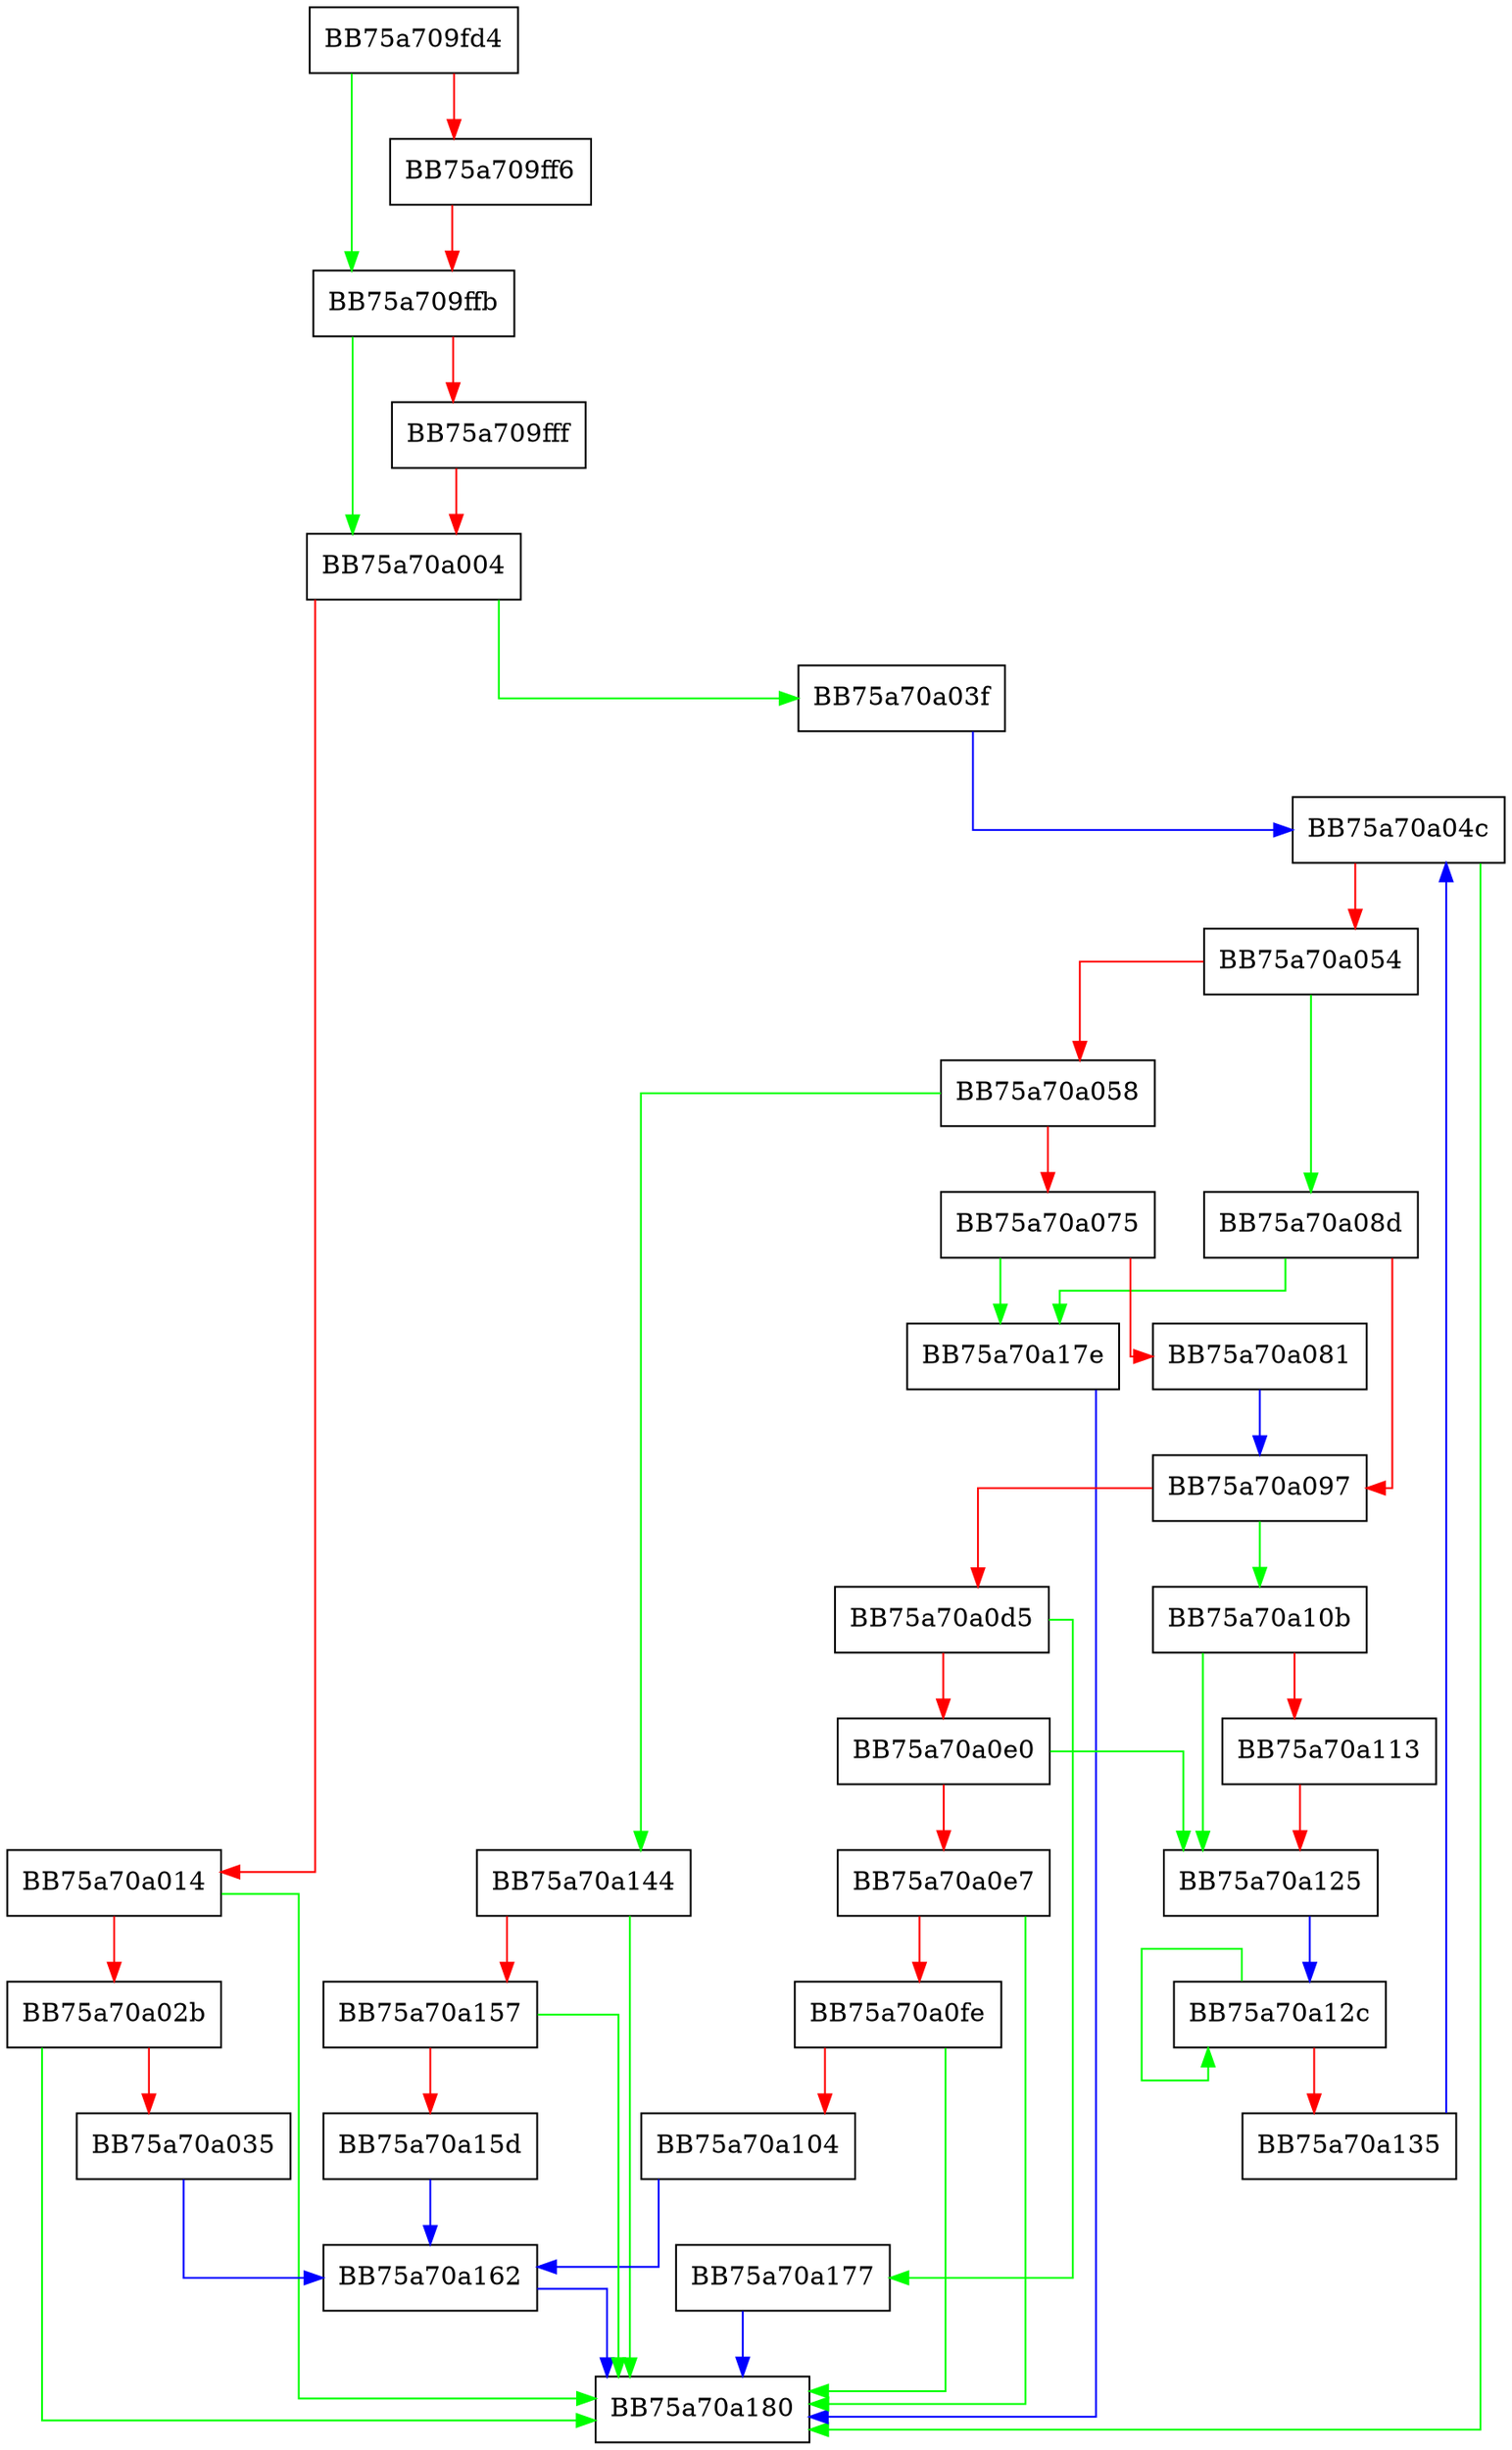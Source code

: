 digraph dispatchLoop {
  node [shape="box"];
  graph [splines=ortho];
  BB75a709fd4 -> BB75a709ffb [color="green"];
  BB75a709fd4 -> BB75a709ff6 [color="red"];
  BB75a709ff6 -> BB75a709ffb [color="red"];
  BB75a709ffb -> BB75a70a004 [color="green"];
  BB75a709ffb -> BB75a709fff [color="red"];
  BB75a709fff -> BB75a70a004 [color="red"];
  BB75a70a004 -> BB75a70a03f [color="green"];
  BB75a70a004 -> BB75a70a014 [color="red"];
  BB75a70a014 -> BB75a70a180 [color="green"];
  BB75a70a014 -> BB75a70a02b [color="red"];
  BB75a70a02b -> BB75a70a180 [color="green"];
  BB75a70a02b -> BB75a70a035 [color="red"];
  BB75a70a035 -> BB75a70a162 [color="blue"];
  BB75a70a03f -> BB75a70a04c [color="blue"];
  BB75a70a04c -> BB75a70a180 [color="green"];
  BB75a70a04c -> BB75a70a054 [color="red"];
  BB75a70a054 -> BB75a70a08d [color="green"];
  BB75a70a054 -> BB75a70a058 [color="red"];
  BB75a70a058 -> BB75a70a144 [color="green"];
  BB75a70a058 -> BB75a70a075 [color="red"];
  BB75a70a075 -> BB75a70a17e [color="green"];
  BB75a70a075 -> BB75a70a081 [color="red"];
  BB75a70a081 -> BB75a70a097 [color="blue"];
  BB75a70a08d -> BB75a70a17e [color="green"];
  BB75a70a08d -> BB75a70a097 [color="red"];
  BB75a70a097 -> BB75a70a10b [color="green"];
  BB75a70a097 -> BB75a70a0d5 [color="red"];
  BB75a70a0d5 -> BB75a70a177 [color="green"];
  BB75a70a0d5 -> BB75a70a0e0 [color="red"];
  BB75a70a0e0 -> BB75a70a125 [color="green"];
  BB75a70a0e0 -> BB75a70a0e7 [color="red"];
  BB75a70a0e7 -> BB75a70a180 [color="green"];
  BB75a70a0e7 -> BB75a70a0fe [color="red"];
  BB75a70a0fe -> BB75a70a180 [color="green"];
  BB75a70a0fe -> BB75a70a104 [color="red"];
  BB75a70a104 -> BB75a70a162 [color="blue"];
  BB75a70a10b -> BB75a70a125 [color="green"];
  BB75a70a10b -> BB75a70a113 [color="red"];
  BB75a70a113 -> BB75a70a125 [color="red"];
  BB75a70a125 -> BB75a70a12c [color="blue"];
  BB75a70a12c -> BB75a70a12c [color="green"];
  BB75a70a12c -> BB75a70a135 [color="red"];
  BB75a70a135 -> BB75a70a04c [color="blue"];
  BB75a70a144 -> BB75a70a180 [color="green"];
  BB75a70a144 -> BB75a70a157 [color="red"];
  BB75a70a157 -> BB75a70a180 [color="green"];
  BB75a70a157 -> BB75a70a15d [color="red"];
  BB75a70a15d -> BB75a70a162 [color="blue"];
  BB75a70a162 -> BB75a70a180 [color="blue"];
  BB75a70a177 -> BB75a70a180 [color="blue"];
  BB75a70a17e -> BB75a70a180 [color="blue"];
}